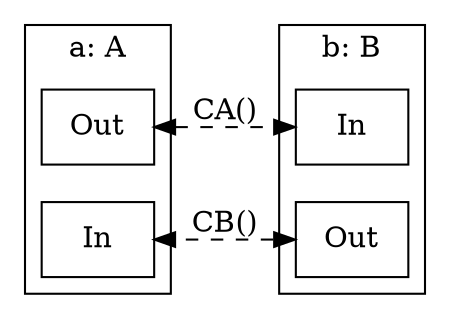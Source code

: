 
digraph Sync2Async2_as {
  graph [rankdir = "LR"];
  
  subgraph cluster_a{
    label = "a: A";
    node [shape = box];
    a_In[label = In]
    a_Out[label = Out]
  }

  subgraph cluster_b{
    label = "b: B";
    node [shape = box];
    b_In[label = In]
    b_Out[label = Out]
  }

  
 a_Out -> b_In [label = "CA()", dir = both, style=dashed];

 b_Out -> a_In [label = "CB()", dir = both, style=dashed];

}
